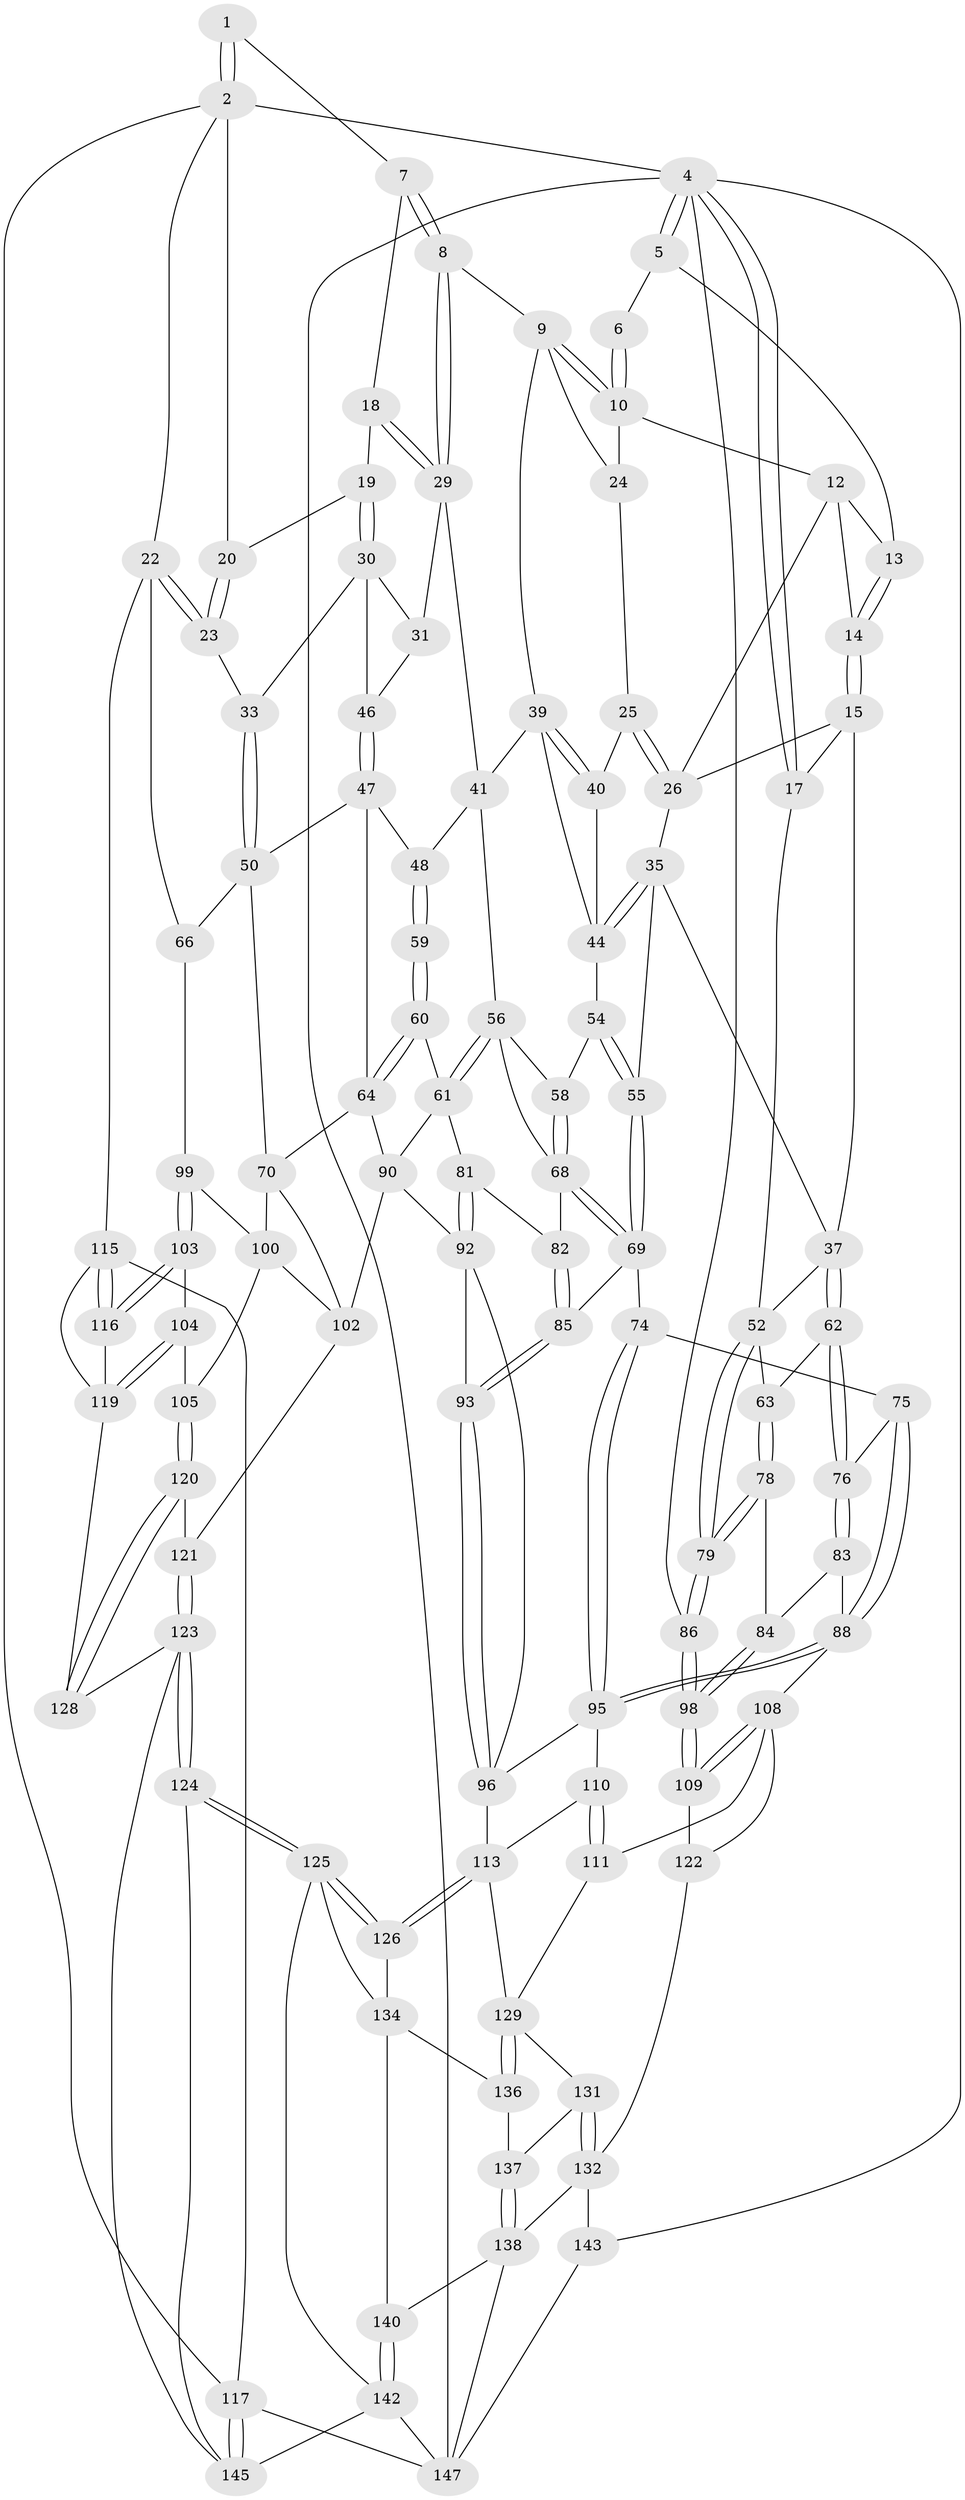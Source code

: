 // Generated by graph-tools (version 1.1) at 2025/24/03/03/25 07:24:39]
// undirected, 104 vertices, 240 edges
graph export_dot {
graph [start="1"]
  node [color=gray90,style=filled];
  1 [pos="+0.7214845270941598+0"];
  2 [pos="+1+0",super="+3"];
  4 [pos="+0+0",super="+87"];
  5 [pos="+0.22135883399239892+0"];
  6 [pos="+0.5466604649986299+0"];
  7 [pos="+0.7284673688660324+0"];
  8 [pos="+0.6273017592667935+0.10215759695243978"];
  9 [pos="+0.5946819884178026+0.09525894272724622",super="+27"];
  10 [pos="+0.5137359305225496+0",super="+11"];
  12 [pos="+0.3987210092297543+0.032136069658826184",super="+21"];
  13 [pos="+0.22548292395572261+0"];
  14 [pos="+0.22465298264701913+0"];
  15 [pos="+0.21863149984202407+0.014390347594138654",super="+16"];
  17 [pos="+0+0"];
  18 [pos="+0.7838739928134768+0.035155520846460085"];
  19 [pos="+0.8095443991998432+0.06509305256165952"];
  20 [pos="+0.8795496620473408+0.04733001345786072"];
  22 [pos="+1+0.10882938161049349",super="+65"];
  23 [pos="+1+0.14825099818016318"];
  24 [pos="+0.46442642665224637+0.10856985316826699"];
  25 [pos="+0.4537039128420058+0.11512553733994232"];
  26 [pos="+0.3717191937145306+0.14154603788024625",super="+28"];
  29 [pos="+0.6632709306915741+0.14981128723705645",super="+32"];
  30 [pos="+0.8152412599052595+0.08649404102073219",super="+34"];
  31 [pos="+0.7262824889181276+0.17367141959911628"];
  33 [pos="+1+0.18666403588292058"];
  35 [pos="+0.3086130207339863+0.2128332601957253",super="+36"];
  37 [pos="+0.23498735685834166+0.31032144344091683",super="+38"];
  39 [pos="+0.5294098810396404+0.19186528996934812",super="+43"];
  40 [pos="+0.465108479944118+0.18472939434176766"];
  41 [pos="+0.6618979874664659+0.2279480788036644",super="+42"];
  44 [pos="+0.4502665233575186+0.2043560601636351",super="+45"];
  46 [pos="+0.8385185243092217+0.19254750221040096"];
  47 [pos="+0.7915574518346477+0.2971090639291246",super="+51"];
  48 [pos="+0.7800616372031411+0.2927643823909905",super="+49"];
  50 [pos="+0.876054827200695+0.36588444126566516",super="+67"];
  52 [pos="+0+0.21153903839951532",super="+53"];
  54 [pos="+0.40648613693936275+0.34393528918426947"];
  55 [pos="+0.36977557904986946+0.3457228656354333"];
  56 [pos="+0.5815717798861441+0.4160493342061202",super="+57"];
  58 [pos="+0.5018257614523642+0.3985225105677436"];
  59 [pos="+0.6681925851704311+0.3743216238800222"];
  60 [pos="+0.6538711865222606+0.46282336623720494"];
  61 [pos="+0.6414572192356961+0.4616710736230122",super="+80"];
  62 [pos="+0.2010314289065018+0.35350729579403506"];
  63 [pos="+0.17705652275004174+0.36439379177509224"];
  64 [pos="+0.6675270764744333+0.46948429997487895",super="+72"];
  66 [pos="+1+0.46279728681581095"];
  68 [pos="+0.4730274448743473+0.48247381002798656",super="+77"];
  69 [pos="+0.38503705877840255+0.4721810328405433",super="+73"];
  70 [pos="+0.8673092980413108+0.5265710797985168",super="+71"];
  74 [pos="+0.3587948162352955+0.5333520467254534"];
  75 [pos="+0.28108776934710633+0.5165384737545294"];
  76 [pos="+0.22889976618854868+0.46640074386516306"];
  78 [pos="+0.1048012660322222+0.40401671588939064"];
  79 [pos="+0+0.3950880701027041"];
  81 [pos="+0.5201047298953938+0.5392375266116863"];
  82 [pos="+0.48412339779163305+0.4934802176810493"];
  83 [pos="+0.16868256757628533+0.589915352218352"];
  84 [pos="+0.1042669495435307+0.5445040919021499"];
  85 [pos="+0.41057571849673724+0.5612702522084567"];
  86 [pos="+0+0.6692808196093923"];
  88 [pos="+0.2166107372149079+0.6365634585792513",super="+89"];
  90 [pos="+0.5978048202302043+0.6997705210652008",super="+91"];
  92 [pos="+0.4699251959274656+0.5885424355776735",super="+94"];
  93 [pos="+0.43082210051282455+0.5824587564770595"];
  95 [pos="+0.3083345630784765+0.6206131803035664",super="+97"];
  96 [pos="+0.3981227269172952+0.6505786630977841",super="+106"];
  98 [pos="+0+0.6703641283477196"];
  99 [pos="+0.8935031650929823+0.5452346562685736"];
  100 [pos="+0.874445053168402+0.5343973273622875",super="+101"];
  102 [pos="+0.749510542362256+0.6189359991482455",super="+107"];
  103 [pos="+0.9624851935121553+0.658641383220809"];
  104 [pos="+0.8852884719436718+0.7044383685569537"];
  105 [pos="+0.8183109275202713+0.7185549024824822"];
  108 [pos="+0.19359922420573156+0.6544873426311063",super="+112"];
  109 [pos="+0+0.691426602788202"];
  110 [pos="+0.3320858643779276+0.7194019834119822"];
  111 [pos="+0.22518537558180304+0.7330964014408146"];
  113 [pos="+0.4240459348274564+0.7623004981359949",super="+114"];
  115 [pos="+1+0.7104804955524605",super="+118"];
  116 [pos="+1+0.7050313180063309"];
  117 [pos="+1+1"];
  119 [pos="+0.9396010208734137+0.798057487535515",super="+127"];
  120 [pos="+0.8112316752048236+0.731211758884894"];
  121 [pos="+0.649860484774175+0.7862251402189111"];
  122 [pos="+0.05601195678502732+0.7905103805468843"];
  123 [pos="+0.6403983541335838+0.8426492747903426",super="+144"];
  124 [pos="+0.5750643135869813+0.9212811719328031"];
  125 [pos="+0.4718578086060444+0.8684358981154869",super="+141"];
  126 [pos="+0.4466846461952966+0.8434824337327789"];
  128 [pos="+0.8717488351685737+0.8622133057210037"];
  129 [pos="+0.3132881344832404+0.8093186169641111",super="+130"];
  131 [pos="+0.20739992459086304+0.7904967303042347"];
  132 [pos="+0.1585504660117641+0.8617737369127535",super="+133"];
  134 [pos="+0.373602586577689+0.8630972805438237",super="+135"];
  136 [pos="+0.31318805459464005+0.8372228016371674"];
  137 [pos="+0.2836216563030437+0.8548150673966001"];
  138 [pos="+0.25498218927084665+0.9055130712897238",super="+139"];
  140 [pos="+0.32743374464362474+0.9224118376283341"];
  142 [pos="+0.3557046393526621+0.9767663368819417",super="+146"];
  143 [pos="+0.08977955430131779+0.9351770387225333"];
  145 [pos="+1+1",super="+149"];
  147 [pos="+0.2303387737998545+1",super="+148"];
  1 -- 2;
  1 -- 2;
  1 -- 7;
  2 -- 20;
  2 -- 4;
  2 -- 117;
  2 -- 22;
  4 -- 5;
  4 -- 5;
  4 -- 17;
  4 -- 17;
  4 -- 86;
  4 -- 143;
  4 -- 147;
  5 -- 6;
  5 -- 13;
  6 -- 10;
  6 -- 10;
  7 -- 8;
  7 -- 8;
  7 -- 18;
  8 -- 9;
  8 -- 29;
  8 -- 29;
  9 -- 10;
  9 -- 10;
  9 -- 24;
  9 -- 39;
  10 -- 24;
  10 -- 12;
  12 -- 13;
  12 -- 26;
  12 -- 14;
  13 -- 14;
  13 -- 14;
  14 -- 15;
  14 -- 15;
  15 -- 17;
  15 -- 37;
  15 -- 26;
  17 -- 52;
  18 -- 19;
  18 -- 29;
  18 -- 29;
  19 -- 20;
  19 -- 30;
  19 -- 30;
  20 -- 23;
  20 -- 23;
  22 -- 23;
  22 -- 23;
  22 -- 66;
  22 -- 115;
  23 -- 33;
  24 -- 25;
  25 -- 26;
  25 -- 26;
  25 -- 40;
  26 -- 35;
  29 -- 41;
  29 -- 31;
  30 -- 31;
  30 -- 46;
  30 -- 33;
  31 -- 46;
  33 -- 50;
  33 -- 50;
  35 -- 44;
  35 -- 44;
  35 -- 37;
  35 -- 55;
  37 -- 62;
  37 -- 62;
  37 -- 52;
  39 -- 40;
  39 -- 40;
  39 -- 41;
  39 -- 44;
  40 -- 44;
  41 -- 56;
  41 -- 48;
  44 -- 54;
  46 -- 47;
  46 -- 47;
  47 -- 48;
  47 -- 64;
  47 -- 50;
  48 -- 59 [weight=2];
  48 -- 59;
  50 -- 66;
  50 -- 70;
  52 -- 79;
  52 -- 79;
  52 -- 63;
  54 -- 55;
  54 -- 55;
  54 -- 58;
  55 -- 69;
  55 -- 69;
  56 -- 61;
  56 -- 61;
  56 -- 58;
  56 -- 68;
  58 -- 68;
  58 -- 68;
  59 -- 60;
  59 -- 60;
  60 -- 61;
  60 -- 64;
  60 -- 64;
  61 -- 81;
  61 -- 90;
  62 -- 63;
  62 -- 76;
  62 -- 76;
  63 -- 78;
  63 -- 78;
  64 -- 90;
  64 -- 70;
  66 -- 99;
  68 -- 69;
  68 -- 69;
  68 -- 82;
  69 -- 74;
  69 -- 85;
  70 -- 100;
  70 -- 102;
  74 -- 75;
  74 -- 95;
  74 -- 95;
  75 -- 76;
  75 -- 88;
  75 -- 88;
  76 -- 83;
  76 -- 83;
  78 -- 79;
  78 -- 79;
  78 -- 84;
  79 -- 86;
  79 -- 86;
  81 -- 82;
  81 -- 92;
  81 -- 92;
  82 -- 85;
  82 -- 85;
  83 -- 84;
  83 -- 88;
  84 -- 98;
  84 -- 98;
  85 -- 93;
  85 -- 93;
  86 -- 98;
  86 -- 98;
  88 -- 95;
  88 -- 95;
  88 -- 108;
  90 -- 102;
  90 -- 92;
  92 -- 93;
  92 -- 96;
  93 -- 96;
  93 -- 96;
  95 -- 96;
  95 -- 110;
  96 -- 113;
  98 -- 109;
  98 -- 109;
  99 -- 100;
  99 -- 103;
  99 -- 103;
  100 -- 105;
  100 -- 102;
  102 -- 121;
  103 -- 104;
  103 -- 116;
  103 -- 116;
  104 -- 105;
  104 -- 119;
  104 -- 119;
  105 -- 120;
  105 -- 120;
  108 -- 109;
  108 -- 109;
  108 -- 122;
  108 -- 111;
  109 -- 122;
  110 -- 111;
  110 -- 111;
  110 -- 113;
  111 -- 129;
  113 -- 126;
  113 -- 126;
  113 -- 129;
  115 -- 116;
  115 -- 116;
  115 -- 117;
  115 -- 119;
  116 -- 119;
  117 -- 145;
  117 -- 145;
  117 -- 147;
  119 -- 128;
  120 -- 121;
  120 -- 128;
  120 -- 128;
  121 -- 123;
  121 -- 123;
  122 -- 132;
  123 -- 124;
  123 -- 124;
  123 -- 128;
  123 -- 145;
  124 -- 125;
  124 -- 125;
  124 -- 145;
  125 -- 126;
  125 -- 126;
  125 -- 142;
  125 -- 134;
  126 -- 134;
  129 -- 136;
  129 -- 136;
  129 -- 131;
  131 -- 132;
  131 -- 132;
  131 -- 137;
  132 -- 143;
  132 -- 138;
  134 -- 136;
  134 -- 140;
  136 -- 137;
  137 -- 138;
  137 -- 138;
  138 -- 140;
  138 -- 147;
  140 -- 142;
  140 -- 142;
  142 -- 147;
  142 -- 145;
  143 -- 147;
}

